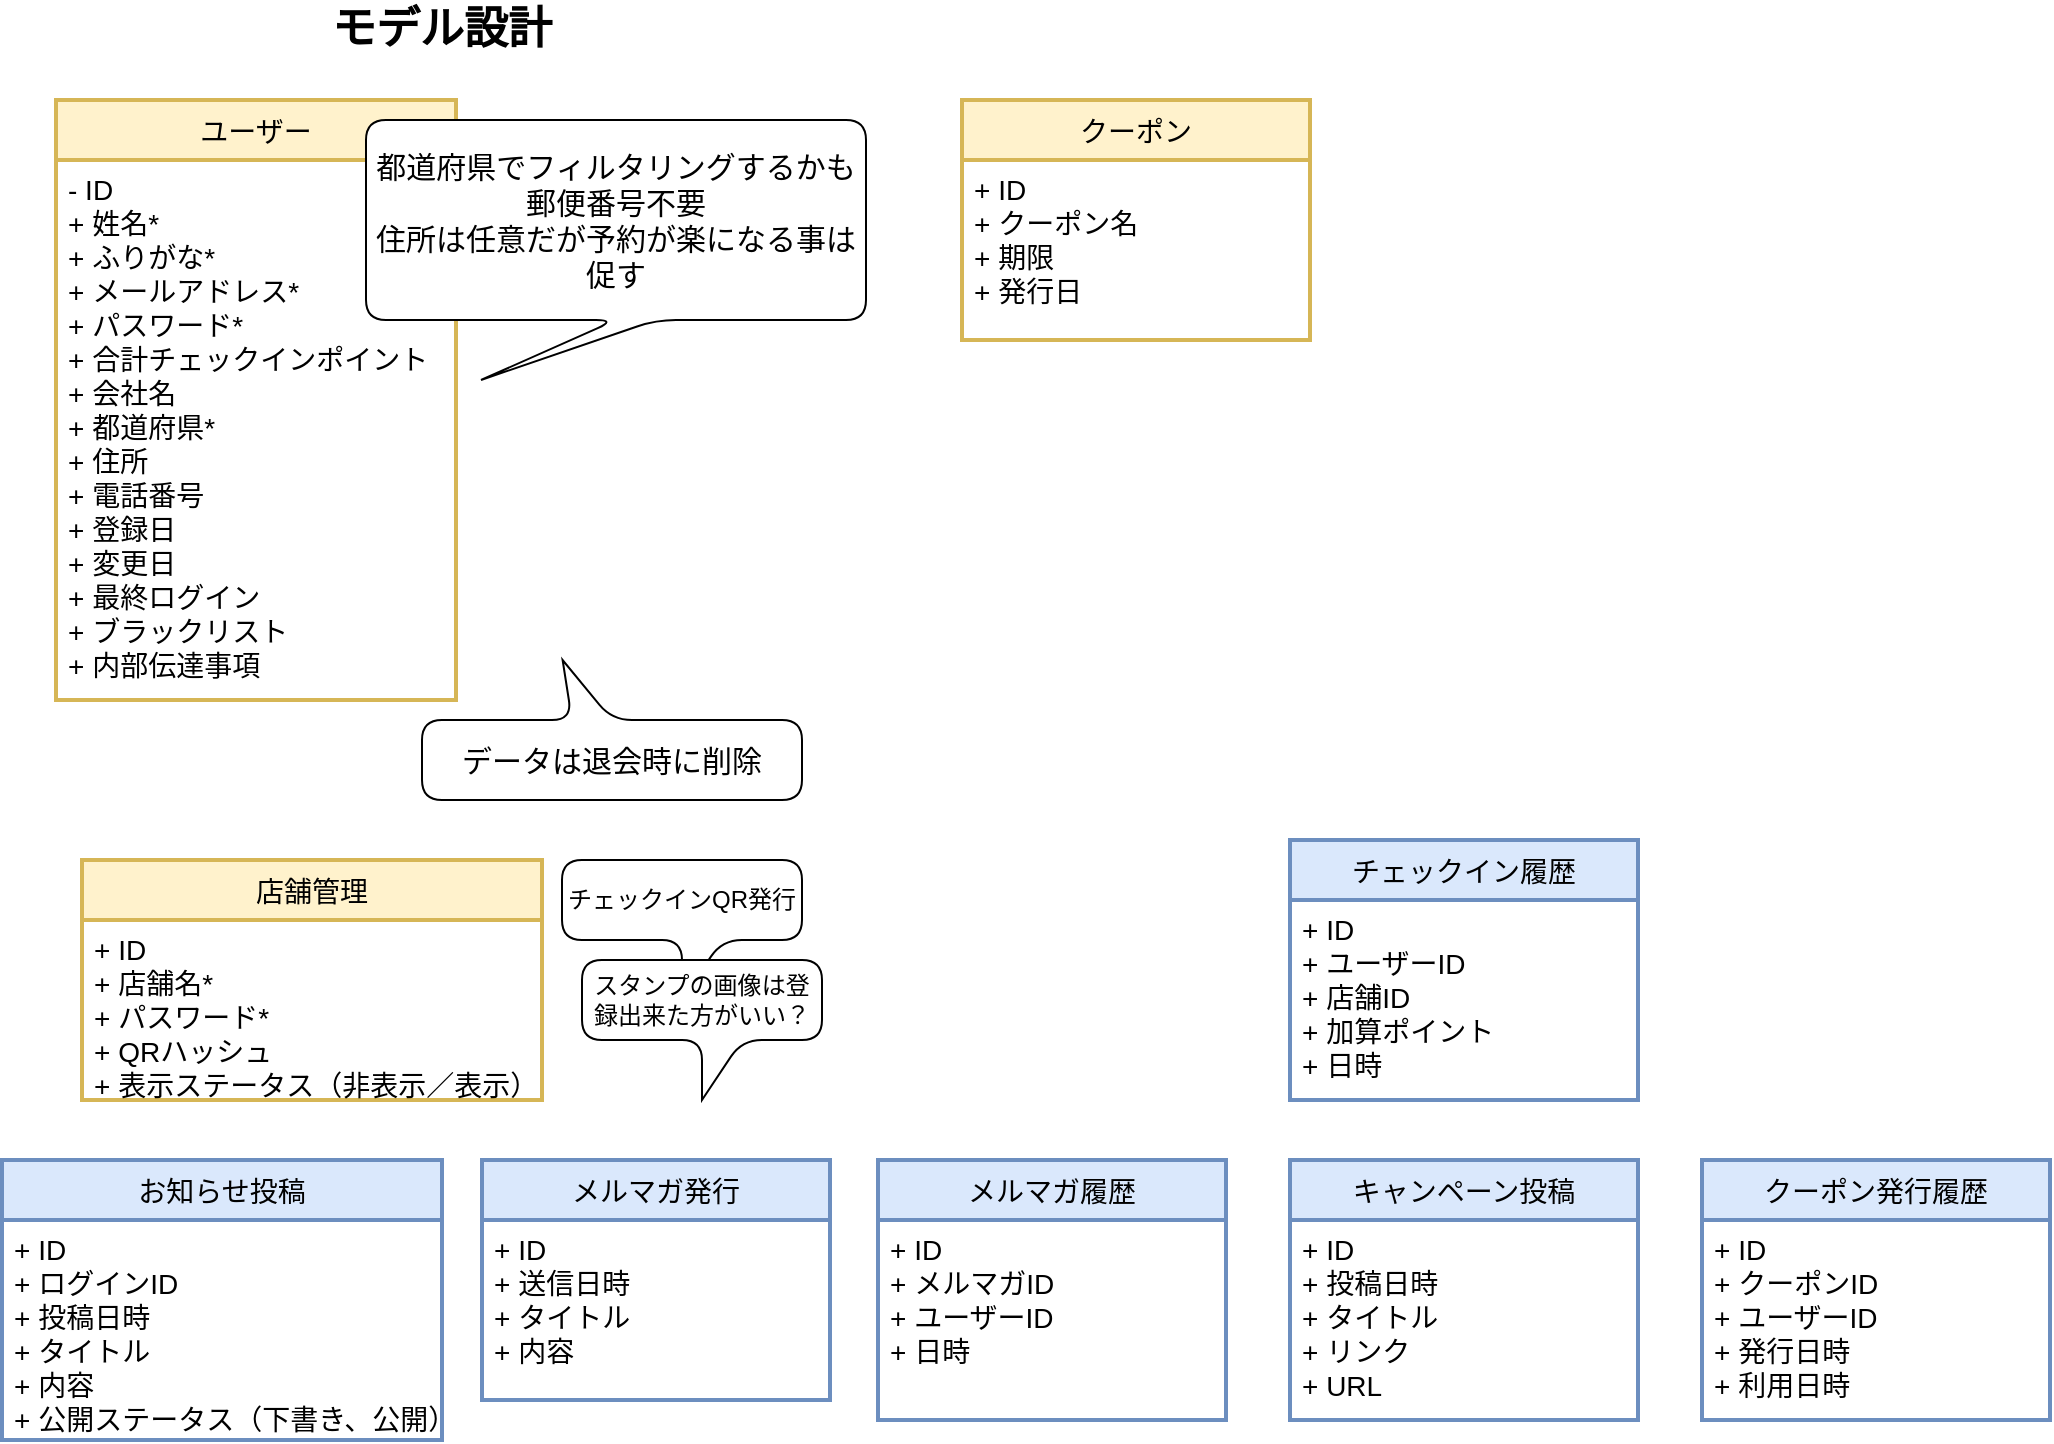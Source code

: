<mxfile pages="2">
    <diagram id="Ypj5rLJIwxC1mN9q6Cak" name="モデル設計">
        <mxGraphModel dx="1512" dy="932" grid="1" gridSize="10" guides="1" tooltips="1" connect="1" arrows="1" fold="1" page="1" pageScale="1" pageWidth="1169" pageHeight="827" math="0" shadow="0">
            <root>
                <mxCell id="0"/>
                <mxCell id="1" parent="0"/>
                <mxCell id="QDLxGsyKTm8Yx_DF1yRc-79" value="&lt;b style=&quot;font-size: 22px;&quot;&gt;モデル設計&lt;/b&gt;" style="text;html=1;strokeColor=none;fillColor=none;align=center;verticalAlign=middle;whiteSpace=wrap;rounded=0;fontSize=14;" parent="1" vertex="1">
                    <mxGeometry x="180" y="30" width="200" height="30" as="geometry"/>
                </mxCell>
                <mxCell id="QDLxGsyKTm8Yx_DF1yRc-80" value="ユーザー" style="swimlane;childLayout=stackLayout;horizontal=1;startSize=30;horizontalStack=0;rounded=0;fontSize=14;fontStyle=0;strokeWidth=2;resizeParent=0;resizeLast=1;shadow=0;dashed=0;align=center;swimlaneLine=1;fillColor=#fff2cc;strokeColor=#d6b656;" parent="1" vertex="1">
                    <mxGeometry x="87" y="80" width="200" height="300" as="geometry">
                        <mxRectangle x="50" y="130" width="90" height="30" as="alternateBounds"/>
                    </mxGeometry>
                </mxCell>
                <mxCell id="QDLxGsyKTm8Yx_DF1yRc-81" value="- ID&#10;+ 姓名*&#10;+ ふりがな*&#10;+ メールアドレス*&#10;+ パスワード*&#10;+ 合計チェックインポイント&#10;+ 会社名&#10;+ 都道府県*&#10;+ 住所&#10;+ 電話番号&#10;+ 登録日&#10;+ 変更日&#10;+ 最終ログイン&#10;+ ブラックリスト&#10;+ 内部伝達事項" style="align=left;strokeColor=none;fillColor=none;spacingLeft=4;fontSize=14;verticalAlign=top;resizable=0;rotatable=0;part=1;" parent="QDLxGsyKTm8Yx_DF1yRc-80" vertex="1">
                    <mxGeometry y="30" width="200" height="270" as="geometry"/>
                </mxCell>
                <mxCell id="QDLxGsyKTm8Yx_DF1yRc-82" value="データは退会時に削除" style="shape=callout;whiteSpace=wrap;html=1;perimeter=calloutPerimeter;rounded=1;fontSize=15;position2=0.63;direction=west;" parent="1" vertex="1">
                    <mxGeometry x="270" y="360" width="190" height="70" as="geometry"/>
                </mxCell>
                <mxCell id="QDLxGsyKTm8Yx_DF1yRc-84" value="店舗管理" style="swimlane;childLayout=stackLayout;horizontal=1;startSize=30;horizontalStack=0;rounded=0;fontSize=14;fontStyle=0;strokeWidth=2;resizeParent=0;resizeLast=1;shadow=0;dashed=0;align=center;fillColor=#fff2cc;strokeColor=#d6b656;" parent="1" vertex="1">
                    <mxGeometry x="100" y="460" width="230" height="120" as="geometry">
                        <mxRectangle x="50" y="130" width="90" height="30" as="alternateBounds"/>
                    </mxGeometry>
                </mxCell>
                <mxCell id="QDLxGsyKTm8Yx_DF1yRc-85" value="+ ID&#10;+ 店舗名*&#10;+ パスワード*&#10;+ QRハッシュ&#10;+ 表示ステータス（非表示／表示）" style="align=left;strokeColor=none;fillColor=none;spacingLeft=4;fontSize=14;verticalAlign=top;resizable=0;rotatable=0;part=1;" parent="QDLxGsyKTm8Yx_DF1yRc-84" vertex="1">
                    <mxGeometry y="30" width="230" height="90" as="geometry"/>
                </mxCell>
                <mxCell id="QDLxGsyKTm8Yx_DF1yRc-88" value="メルマガ発行" style="swimlane;childLayout=stackLayout;horizontal=1;startSize=30;horizontalStack=0;rounded=0;fontSize=14;fontStyle=0;strokeWidth=2;resizeParent=0;resizeLast=1;shadow=0;dashed=0;align=center;fillColor=#dae8fc;strokeColor=#6c8ebf;" parent="1" vertex="1">
                    <mxGeometry x="300" y="610" width="174" height="120" as="geometry">
                        <mxRectangle x="50" y="130" width="90" height="30" as="alternateBounds"/>
                    </mxGeometry>
                </mxCell>
                <mxCell id="QDLxGsyKTm8Yx_DF1yRc-89" value="+ ID&#10;+ 送信日時&#10;+ タイトル&#10;+ 内容" style="align=left;strokeColor=none;fillColor=none;spacingLeft=4;fontSize=14;verticalAlign=top;resizable=0;rotatable=0;part=1;" parent="QDLxGsyKTm8Yx_DF1yRc-88" vertex="1">
                    <mxGeometry y="30" width="174" height="90" as="geometry"/>
                </mxCell>
                <mxCell id="vvRxVRpAEax69KsqW2r8-6" value="お知らせ投稿" style="swimlane;childLayout=stackLayout;horizontal=1;startSize=30;horizontalStack=0;rounded=0;fontSize=14;fontStyle=0;strokeWidth=2;resizeParent=0;resizeLast=1;shadow=0;dashed=0;align=center;fillColor=#dae8fc;strokeColor=#6c8ebf;" parent="1" vertex="1">
                    <mxGeometry x="60" y="610" width="220" height="140" as="geometry">
                        <mxRectangle x="50" y="130" width="90" height="30" as="alternateBounds"/>
                    </mxGeometry>
                </mxCell>
                <mxCell id="vvRxVRpAEax69KsqW2r8-7" value="+ ID&#10;+ ログインID&#10;+ 投稿日時&#10;+ タイトル&#10;+ 内容&#10;+ 公開ステータス（下書き、公開）" style="align=left;strokeColor=none;fillColor=none;spacingLeft=4;fontSize=14;verticalAlign=top;resizable=0;rotatable=0;part=1;" parent="vvRxVRpAEax69KsqW2r8-6" vertex="1">
                    <mxGeometry y="30" width="220" height="110" as="geometry"/>
                </mxCell>
                <mxCell id="JOn02FfmO0olEOrSS0eA-10" value="チェックインQR発行" style="shape=callout;whiteSpace=wrap;html=1;perimeter=calloutPerimeter;rounded=1;" parent="1" vertex="1">
                    <mxGeometry x="340" y="460" width="120" height="70" as="geometry"/>
                </mxCell>
                <mxCell id="JOn02FfmO0olEOrSS0eA-15" value="チェックイン履歴" style="swimlane;childLayout=stackLayout;horizontal=1;startSize=30;horizontalStack=0;rounded=0;fontSize=14;fontStyle=0;strokeWidth=2;resizeParent=0;resizeLast=1;shadow=0;dashed=0;align=center;fillColor=#dae8fc;strokeColor=#6c8ebf;" parent="1" vertex="1">
                    <mxGeometry x="704" y="450" width="174" height="130" as="geometry">
                        <mxRectangle x="50" y="130" width="90" height="30" as="alternateBounds"/>
                    </mxGeometry>
                </mxCell>
                <mxCell id="JOn02FfmO0olEOrSS0eA-16" value="+ ID&#10;+ ユーザーID&#10;+ 店舗ID&#10;+ 加算ポイント&#10;+ 日時" style="align=left;strokeColor=none;fillColor=none;spacingLeft=4;fontSize=14;verticalAlign=top;resizable=0;rotatable=0;part=1;" parent="JOn02FfmO0olEOrSS0eA-15" vertex="1">
                    <mxGeometry y="30" width="174" height="100" as="geometry"/>
                </mxCell>
                <mxCell id="JOn02FfmO0olEOrSS0eA-22" value="クーポン発行履歴" style="swimlane;childLayout=stackLayout;horizontal=1;startSize=30;horizontalStack=0;rounded=0;fontSize=14;fontStyle=0;strokeWidth=2;resizeParent=0;resizeLast=1;shadow=0;dashed=0;align=center;fillColor=#dae8fc;strokeColor=#6c8ebf;" parent="1" vertex="1">
                    <mxGeometry x="910" y="610" width="174" height="130" as="geometry">
                        <mxRectangle x="50" y="130" width="90" height="30" as="alternateBounds"/>
                    </mxGeometry>
                </mxCell>
                <mxCell id="JOn02FfmO0olEOrSS0eA-23" value="+ ID&#10;+ クーポンID&#10;+ ユーザーID&#10;+ 発行日時&#10;+ 利用日時" style="align=left;strokeColor=none;fillColor=none;spacingLeft=4;fontSize=14;verticalAlign=top;resizable=0;rotatable=0;part=1;" parent="JOn02FfmO0olEOrSS0eA-22" vertex="1">
                    <mxGeometry y="30" width="174" height="100" as="geometry"/>
                </mxCell>
                <mxCell id="QDLxGsyKTm8Yx_DF1yRc-83" value="" style="shape=callout;whiteSpace=wrap;html=1;perimeter=calloutPerimeter;rounded=1;fontSize=15;position2=1;direction=west;labelBorderColor=default;" parent="1" vertex="1">
                    <mxGeometry x="234" y="160" width="200" as="geometry"/>
                </mxCell>
                <mxCell id="JOn02FfmO0olEOrSS0eA-26" value="&lt;span style=&quot;font-size: 15px;&quot;&gt;都道府県でフィルタリングするかも&lt;/span&gt;&lt;br style=&quot;font-size: 15px;&quot;&gt;&lt;span style=&quot;font-size: 15px;&quot;&gt;郵便番号不要&lt;br&gt;住所は任意だが予約が楽になる事は促す&lt;br&gt;&lt;/span&gt;" style="shape=callout;whiteSpace=wrap;html=1;perimeter=calloutPerimeter;rounded=1;position2=0.23;" parent="1" vertex="1">
                    <mxGeometry x="242" y="90" width="250" height="130" as="geometry"/>
                </mxCell>
                <mxCell id="tDOQktGGOeNeEkl13snA-1" value="クーポン" style="swimlane;childLayout=stackLayout;horizontal=1;startSize=30;horizontalStack=0;rounded=0;fontSize=14;fontStyle=0;strokeWidth=2;resizeParent=0;resizeLast=1;shadow=0;dashed=0;align=center;fillColor=#fff2cc;strokeColor=#d6b656;" parent="1" vertex="1">
                    <mxGeometry x="540" y="80" width="174" height="120" as="geometry">
                        <mxRectangle x="50" y="130" width="90" height="30" as="alternateBounds"/>
                    </mxGeometry>
                </mxCell>
                <mxCell id="tDOQktGGOeNeEkl13snA-2" value="+ ID&#10;+ クーポン名&#10;+ 期限&#10;+ 発行日&#10;" style="align=left;strokeColor=none;fillColor=none;spacingLeft=4;fontSize=14;verticalAlign=top;resizable=0;rotatable=0;part=1;" parent="tDOQktGGOeNeEkl13snA-1" vertex="1">
                    <mxGeometry y="30" width="174" height="90" as="geometry"/>
                </mxCell>
                <mxCell id="y0LomLdg8PzKLnbacuVT-1" value="キャンペーン投稿" style="swimlane;childLayout=stackLayout;horizontal=1;startSize=30;horizontalStack=0;rounded=0;fontSize=14;fontStyle=0;strokeWidth=2;resizeParent=0;resizeLast=1;shadow=0;dashed=0;align=center;fillColor=#dae8fc;strokeColor=#6c8ebf;" parent="1" vertex="1">
                    <mxGeometry x="704" y="610" width="174" height="130" as="geometry">
                        <mxRectangle x="50" y="130" width="90" height="30" as="alternateBounds"/>
                    </mxGeometry>
                </mxCell>
                <mxCell id="y0LomLdg8PzKLnbacuVT-2" value="+ ID&#10;+ 投稿日時&#10;+ タイトル&#10;+ リンク&#10;+ URL" style="align=left;strokeColor=none;fillColor=none;spacingLeft=4;fontSize=14;verticalAlign=top;resizable=0;rotatable=0;part=1;" parent="y0LomLdg8PzKLnbacuVT-1" vertex="1">
                    <mxGeometry y="30" width="174" height="100" as="geometry"/>
                </mxCell>
                <mxCell id="bPRByP77CgL87HgDPv-k-1" value="メルマガ履歴" style="swimlane;childLayout=stackLayout;horizontal=1;startSize=30;horizontalStack=0;rounded=0;fontSize=14;fontStyle=0;strokeWidth=2;resizeParent=0;resizeLast=1;shadow=0;dashed=0;align=center;fillColor=#dae8fc;strokeColor=#6c8ebf;" parent="1" vertex="1">
                    <mxGeometry x="498" y="610" width="174" height="130" as="geometry">
                        <mxRectangle x="50" y="130" width="90" height="30" as="alternateBounds"/>
                    </mxGeometry>
                </mxCell>
                <mxCell id="bPRByP77CgL87HgDPv-k-2" value="+ ID&#10;+ メルマガID&#10;+ ユーザーID&#10;+ 日時" style="align=left;strokeColor=none;fillColor=none;spacingLeft=4;fontSize=14;verticalAlign=top;resizable=0;rotatable=0;part=1;" parent="bPRByP77CgL87HgDPv-k-1" vertex="1">
                    <mxGeometry y="30" width="174" height="100" as="geometry"/>
                </mxCell>
                <mxCell id="3" value="スタンプの画像は登録出来た方がいい？" style="shape=callout;whiteSpace=wrap;html=1;perimeter=calloutPerimeter;rounded=1;" vertex="1" parent="1">
                    <mxGeometry x="350" y="510" width="120" height="70" as="geometry"/>
                </mxCell>
            </root>
        </mxGraphModel>
    </diagram>
    <diagram id="T14JHQDXa-lqYUm5LxLD" name="機能図">
        <mxGraphModel dx="1611" dy="1131" grid="1" gridSize="10" guides="1" tooltips="1" connect="1" arrows="1" fold="1" page="1" pageScale="1" pageWidth="827" pageHeight="1169" math="0" shadow="0">
            <root>
                <mxCell id="0"/>
                <mxCell id="1" parent="0"/>
                <mxCell id="s2heIAq-vm3_v-Uyg1g2-1" value="マイページ操作" style="swimlane;childLayout=stackLayout;horizontal=1;startSize=30;horizontalStack=0;rounded=1;fontSize=14;fontStyle=0;strokeWidth=2;resizeParent=0;resizeLast=1;shadow=0;dashed=0;align=center;swimlaneLine=1;fillColor=#fff2cc;strokeColor=#d6b656;" parent="1" vertex="1">
                    <mxGeometry x="65" y="160" width="240" height="150" as="geometry">
                        <mxRectangle x="50" y="130" width="90" height="30" as="alternateBounds"/>
                    </mxGeometry>
                </mxCell>
                <mxCell id="s2heIAq-vm3_v-Uyg1g2-2" value="+ 新規登録()&#10;+ ユーザー編集&#10;（名前、会社名、住所、電話番号）&#10;+メールアドレス変更／再認証&#10;+ パスワード変更()&#10;+ 退会（情報削除）" style="align=left;strokeColor=none;fillColor=none;spacingLeft=4;fontSize=14;verticalAlign=top;resizable=0;rotatable=0;part=1;" parent="s2heIAq-vm3_v-Uyg1g2-1" vertex="1">
                    <mxGeometry y="30" width="240" height="120" as="geometry"/>
                </mxCell>
                <mxCell id="s2heIAq-vm3_v-Uyg1g2-3" value="予約操作" style="swimlane;childLayout=stackLayout;horizontal=1;startSize=30;horizontalStack=0;rounded=1;fontSize=14;fontStyle=0;strokeWidth=2;resizeParent=0;resizeLast=1;shadow=0;dashed=0;align=center;fillColor=#dae8fc;strokeColor=#6c8ebf;" parent="1" vertex="1">
                    <mxGeometry x="390" y="160" width="174" height="100" as="geometry">
                        <mxRectangle x="50" y="130" width="90" height="30" as="alternateBounds"/>
                    </mxGeometry>
                </mxCell>
                <mxCell id="s2heIAq-vm3_v-Uyg1g2-4" value="+ 新規予約&#10;+ 予約確認&#10;+ 予約変更&#10;" style="align=left;strokeColor=none;fillColor=none;spacingLeft=4;fontSize=14;verticalAlign=top;resizable=0;rotatable=0;part=1;" parent="s2heIAq-vm3_v-Uyg1g2-3" vertex="1">
                    <mxGeometry y="30" width="174" height="70" as="geometry"/>
                </mxCell>
                <mxCell id="s2heIAq-vm3_v-Uyg1g2-5" value="&lt;font size=&quot;1&quot;&gt;&lt;b style=&quot;font-size: 22px&quot;&gt;機能図&lt;/b&gt;&lt;/font&gt;" style="text;html=1;strokeColor=none;fillColor=none;align=center;verticalAlign=middle;whiteSpace=wrap;rounded=0;fontSize=14;" parent="1" vertex="1">
                    <mxGeometry x="230" y="40" width="200" height="30" as="geometry"/>
                </mxCell>
                <mxCell id="s2heIAq-vm3_v-Uyg1g2-6" value="&lt;font style=&quot;font-size: 15px;&quot;&gt;&lt;span style=&quot;font-size: 15px;&quot;&gt;ユーザー操作機能&lt;/span&gt;&lt;/font&gt;" style="text;html=1;strokeColor=none;fillColor=none;align=center;verticalAlign=middle;whiteSpace=wrap;rounded=0;fontSize=15;fontStyle=1" parent="1" vertex="1">
                    <mxGeometry x="240" y="110" width="200" height="30" as="geometry"/>
                </mxCell>
                <mxCell id="s2heIAq-vm3_v-Uyg1g2-7" value="ユーザー操作" style="swimlane;childLayout=stackLayout;horizontal=1;startSize=30;horizontalStack=0;rounded=1;fontSize=14;fontStyle=0;strokeWidth=2;resizeParent=0;resizeLast=1;shadow=0;dashed=0;align=center;swimlaneLine=1;fillColor=#fff2cc;strokeColor=#d6b656;" parent="1" vertex="1">
                    <mxGeometry x="90" y="575" width="240" height="150" as="geometry">
                        <mxRectangle x="50" y="130" width="90" height="30" as="alternateBounds"/>
                    </mxGeometry>
                </mxCell>
                <mxCell id="s2heIAq-vm3_v-Uyg1g2-8" value="+ ユーザー一覧確認&#10;+ 退会操作&#10;+ ユーザー情報変更&#10;+ ブラック顧客" style="align=left;strokeColor=none;fillColor=none;spacingLeft=4;fontSize=14;verticalAlign=top;resizable=0;rotatable=0;part=1;" parent="s2heIAq-vm3_v-Uyg1g2-7" vertex="1">
                    <mxGeometry y="30" width="240" height="120" as="geometry"/>
                </mxCell>
                <mxCell id="s2heIAq-vm3_v-Uyg1g2-9" value="メールマガジン管理" style="swimlane;childLayout=stackLayout;horizontal=1;startSize=30;horizontalStack=0;rounded=1;fontSize=14;fontStyle=0;strokeWidth=2;resizeParent=0;resizeLast=1;shadow=0;dashed=0;align=center;fillColor=#dae8fc;strokeColor=#6c8ebf;" parent="1" vertex="1">
                    <mxGeometry x="370" y="620" width="279" height="100" as="geometry">
                        <mxRectangle x="50" y="130" width="90" height="30" as="alternateBounds"/>
                    </mxGeometry>
                </mxCell>
                <mxCell id="s2heIAq-vm3_v-Uyg1g2-10" value="+ メールマガジン発行&#10;+ メールアドレス送信履歴&#10;+ メールマガジン送信エラー確認&#10;" style="align=left;strokeColor=none;fillColor=none;spacingLeft=4;fontSize=14;verticalAlign=top;resizable=0;rotatable=0;part=1;" parent="s2heIAq-vm3_v-Uyg1g2-9" vertex="1">
                    <mxGeometry y="30" width="279" height="70" as="geometry"/>
                </mxCell>
                <mxCell id="s2heIAq-vm3_v-Uyg1g2-11" value="管理者機能" style="text;html=1;strokeColor=none;fillColor=none;align=center;verticalAlign=middle;whiteSpace=wrap;rounded=0;fontSize=15;fontStyle=1" parent="1" vertex="1">
                    <mxGeometry x="260" y="520" width="200" height="30" as="geometry"/>
                </mxCell>
                <mxCell id="s2heIAq-vm3_v-Uyg1g2-12" value="チェックイン操作" style="swimlane;childLayout=stackLayout;horizontal=1;startSize=30;horizontalStack=0;rounded=1;fontSize=14;fontStyle=0;strokeWidth=2;resizeParent=0;resizeLast=1;shadow=0;dashed=0;align=center;fillColor=#dae8fc;strokeColor=#6c8ebf;" parent="1" vertex="1">
                    <mxGeometry x="390" y="294" width="226" height="116" as="geometry">
                        <mxRectangle x="50" y="130" width="90" height="30" as="alternateBounds"/>
                    </mxGeometry>
                </mxCell>
                <mxCell id="s2heIAq-vm3_v-Uyg1g2-13" value="+ チェックイン&#10;+ チェックインポイント確認&#10;" style="align=left;strokeColor=none;fillColor=none;spacingLeft=4;fontSize=14;verticalAlign=top;resizable=0;rotatable=0;part=1;" parent="s2heIAq-vm3_v-Uyg1g2-12" vertex="1">
                    <mxGeometry y="30" width="226" height="86" as="geometry"/>
                </mxCell>
                <mxCell id="s2heIAq-vm3_v-Uyg1g2-15" value="お知らせ管理" style="swimlane;childLayout=stackLayout;horizontal=1;startSize=30;horizontalStack=0;rounded=1;fontSize=14;fontStyle=0;strokeWidth=2;resizeParent=0;resizeLast=1;shadow=0;dashed=0;align=center;fillColor=#dae8fc;strokeColor=#6c8ebf;" parent="1" vertex="1">
                    <mxGeometry x="370" y="760" width="279" height="100" as="geometry">
                        <mxRectangle x="50" y="130" width="90" height="30" as="alternateBounds"/>
                    </mxGeometry>
                </mxCell>
                <mxCell id="s2heIAq-vm3_v-Uyg1g2-16" value="+ お知らせ投稿&#10;+ お知らせ編集&#10;+ お知らせ削除" style="align=left;strokeColor=none;fillColor=none;spacingLeft=4;fontSize=14;verticalAlign=top;resizable=0;rotatable=0;part=1;" parent="s2heIAq-vm3_v-Uyg1g2-15" vertex="1">
                    <mxGeometry y="30" width="279" height="70" as="geometry"/>
                </mxCell>
                <mxCell id="s2heIAq-vm3_v-Uyg1g2-17" value="クーポン管理" style="swimlane;childLayout=stackLayout;horizontal=1;startSize=30;horizontalStack=0;rounded=1;fontSize=14;fontStyle=0;strokeWidth=2;resizeParent=0;resizeLast=1;shadow=0;dashed=0;align=center;fillColor=#dae8fc;strokeColor=#6c8ebf;" parent="1" vertex="1">
                    <mxGeometry x="70.5" y="765" width="279" height="90" as="geometry">
                        <mxRectangle x="50" y="130" width="90" height="30" as="alternateBounds"/>
                    </mxGeometry>
                </mxCell>
                <mxCell id="s2heIAq-vm3_v-Uyg1g2-18" value="+ クーポン発行&#10;+ クーポン使用履歴" style="align=left;strokeColor=none;fillColor=none;spacingLeft=4;fontSize=14;verticalAlign=top;resizable=0;rotatable=0;part=1;" parent="s2heIAq-vm3_v-Uyg1g2-17" vertex="1">
                    <mxGeometry y="30" width="279" height="60" as="geometry"/>
                </mxCell>
                <mxCell id="s2heIAq-vm3_v-Uyg1g2-19" value="アプリの初回登録で、ユーザーに登録してもらいたい。登録する情報は氏名、メアド、生年月日（誕生日クーポンを付与する）、住所（都道府県のみ）" style="shape=callout;whiteSpace=wrap;html=1;perimeter=calloutPerimeter;rounded=1;" parent="1" vertex="1">
                    <mxGeometry x="480" y="560" width="300" height="80" as="geometry"/>
                </mxCell>
                <mxCell id="s2heIAq-vm3_v-Uyg1g2-20" value="チェックイン" style="swimlane;childLayout=stackLayout;horizontal=1;startSize=30;horizontalStack=0;rounded=1;fontSize=14;fontStyle=0;strokeWidth=2;resizeParent=0;resizeLast=1;shadow=0;dashed=0;align=center;swimlaneLine=1;fillColor=#fff2cc;strokeColor=#d6b656;" parent="1" vertex="1">
                    <mxGeometry x="65" y="340" width="240" height="70" as="geometry">
                        <mxRectangle x="50" y="130" width="90" height="30" as="alternateBounds"/>
                    </mxGeometry>
                </mxCell>
                <mxCell id="s2heIAq-vm3_v-Uyg1g2-21" value="+ チェックイン" style="align=left;strokeColor=none;fillColor=none;spacingLeft=4;fontSize=14;verticalAlign=top;resizable=0;rotatable=0;part=1;" parent="s2heIAq-vm3_v-Uyg1g2-20" vertex="1">
                    <mxGeometry y="30" width="240" height="40" as="geometry"/>
                </mxCell>
                <mxCell id="s2heIAq-vm3_v-Uyg1g2-22" value="クーポン" style="swimlane;childLayout=stackLayout;horizontal=1;startSize=30;horizontalStack=0;rounded=1;fontSize=14;fontStyle=0;strokeWidth=2;resizeParent=0;resizeLast=1;shadow=0;dashed=0;align=center;swimlaneLine=1;fillColor=#fff2cc;strokeColor=#d6b656;" parent="1" vertex="1">
                    <mxGeometry x="65" y="430" width="240" height="70" as="geometry">
                        <mxRectangle x="50" y="130" width="90" height="30" as="alternateBounds"/>
                    </mxGeometry>
                </mxCell>
                <mxCell id="s2heIAq-vm3_v-Uyg1g2-23" value="+ クーポン一覧&#10;+ クーポン利用" style="align=left;strokeColor=none;fillColor=none;spacingLeft=4;fontSize=14;verticalAlign=top;resizable=0;rotatable=0;part=1;" parent="s2heIAq-vm3_v-Uyg1g2-22" vertex="1">
                    <mxGeometry y="30" width="240" height="40" as="geometry"/>
                </mxCell>
            </root>
        </mxGraphModel>
    </diagram>
</mxfile>